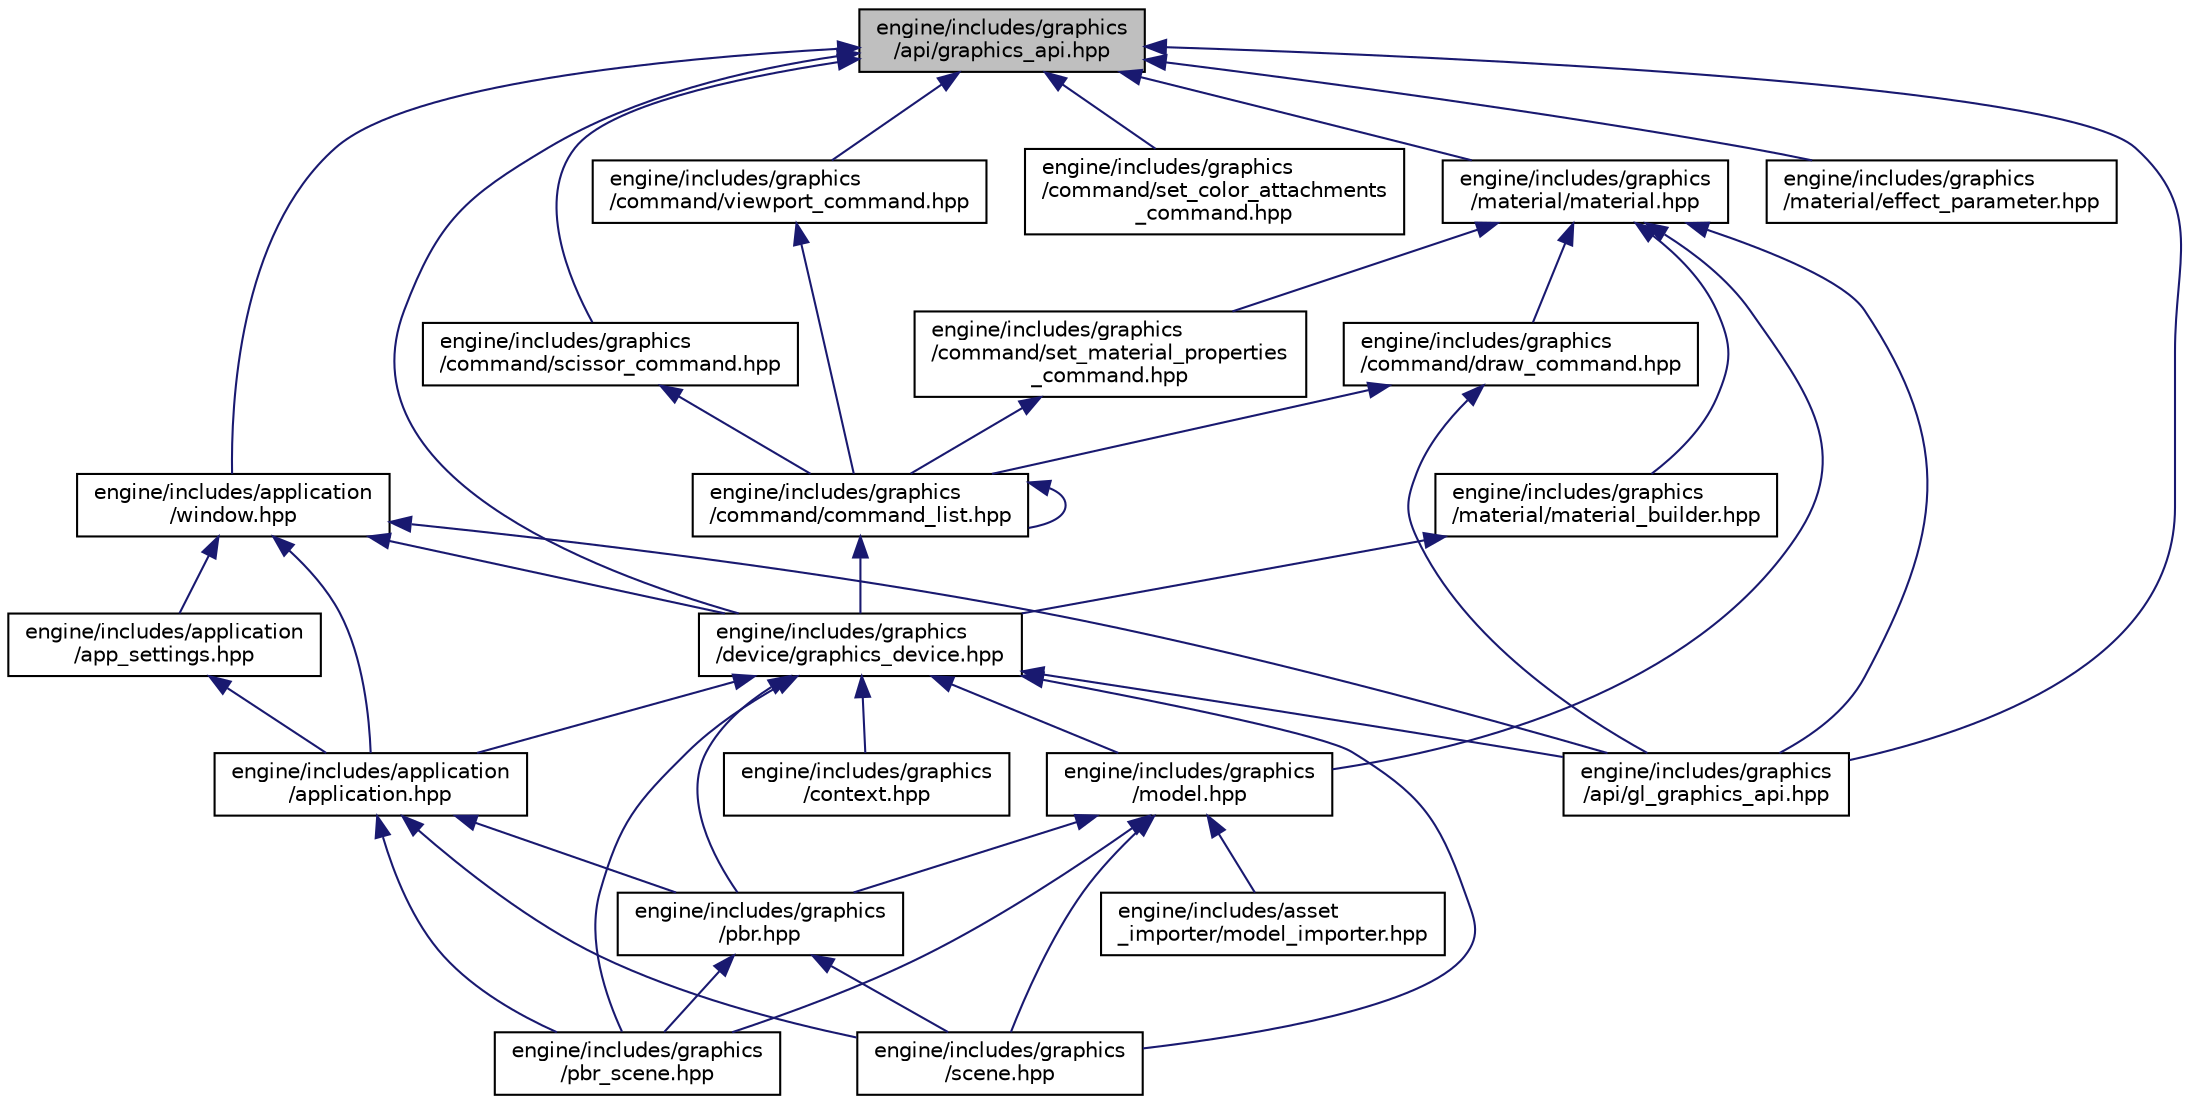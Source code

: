 digraph "engine/includes/graphics/api/graphics_api.hpp"
{
 // LATEX_PDF_SIZE
  edge [fontname="Helvetica",fontsize="10",labelfontname="Helvetica",labelfontsize="10"];
  node [fontname="Helvetica",fontsize="10",shape=record];
  Node23 [label="engine/includes/graphics\l/api/graphics_api.hpp",height=0.2,width=0.4,color="black", fillcolor="grey75", style="filled", fontcolor="black",tooltip=" "];
  Node23 -> Node24 [dir="back",color="midnightblue",fontsize="10",style="solid"];
  Node24 [label="engine/includes/application\l/window.hpp",height=0.2,width=0.4,color="black", fillcolor="white", style="filled",URL="$window_8hpp.html",tooltip=" "];
  Node24 -> Node25 [dir="back",color="midnightblue",fontsize="10",style="solid"];
  Node25 [label="engine/includes/application\l/app_settings.hpp",height=0.2,width=0.4,color="black", fillcolor="white", style="filled",URL="$app__settings_8hpp.html",tooltip=" "];
  Node25 -> Node26 [dir="back",color="midnightblue",fontsize="10",style="solid"];
  Node26 [label="engine/includes/application\l/application.hpp",height=0.2,width=0.4,color="black", fillcolor="white", style="filled",URL="$application_8hpp.html",tooltip=" "];
  Node26 -> Node27 [dir="back",color="midnightblue",fontsize="10",style="solid"];
  Node27 [label="engine/includes/graphics\l/pbr.hpp",height=0.2,width=0.4,color="black", fillcolor="white", style="filled",URL="$pbr_8hpp.html",tooltip=" "];
  Node27 -> Node28 [dir="back",color="midnightblue",fontsize="10",style="solid"];
  Node28 [label="engine/includes/graphics\l/pbr_scene.hpp",height=0.2,width=0.4,color="black", fillcolor="white", style="filled",URL="$pbr__scene_8hpp.html",tooltip=" "];
  Node27 -> Node29 [dir="back",color="midnightblue",fontsize="10",style="solid"];
  Node29 [label="engine/includes/graphics\l/scene.hpp",height=0.2,width=0.4,color="black", fillcolor="white", style="filled",URL="$scene_8hpp.html",tooltip=" "];
  Node26 -> Node28 [dir="back",color="midnightblue",fontsize="10",style="solid"];
  Node26 -> Node29 [dir="back",color="midnightblue",fontsize="10",style="solid"];
  Node24 -> Node26 [dir="back",color="midnightblue",fontsize="10",style="solid"];
  Node24 -> Node30 [dir="back",color="midnightblue",fontsize="10",style="solid"];
  Node30 [label="engine/includes/graphics\l/api/gl_graphics_api.hpp",height=0.2,width=0.4,color="black", fillcolor="white", style="filled",URL="$gl__graphics__api_8hpp.html",tooltip=" "];
  Node24 -> Node31 [dir="back",color="midnightblue",fontsize="10",style="solid"];
  Node31 [label="engine/includes/graphics\l/device/graphics_device.hpp",height=0.2,width=0.4,color="black", fillcolor="white", style="filled",URL="$graphics__device_8hpp.html",tooltip=" "];
  Node31 -> Node26 [dir="back",color="midnightblue",fontsize="10",style="solid"];
  Node31 -> Node30 [dir="back",color="midnightblue",fontsize="10",style="solid"];
  Node31 -> Node32 [dir="back",color="midnightblue",fontsize="10",style="solid"];
  Node32 [label="engine/includes/graphics\l/context.hpp",height=0.2,width=0.4,color="black", fillcolor="white", style="filled",URL="$context_8hpp.html",tooltip=" "];
  Node31 -> Node33 [dir="back",color="midnightblue",fontsize="10",style="solid"];
  Node33 [label="engine/includes/graphics\l/model.hpp",height=0.2,width=0.4,color="black", fillcolor="white", style="filled",URL="$model_8hpp.html",tooltip=" "];
  Node33 -> Node34 [dir="back",color="midnightblue",fontsize="10",style="solid"];
  Node34 [label="engine/includes/asset\l_importer/model_importer.hpp",height=0.2,width=0.4,color="black", fillcolor="white", style="filled",URL="$model__importer_8hpp.html",tooltip=" "];
  Node33 -> Node27 [dir="back",color="midnightblue",fontsize="10",style="solid"];
  Node33 -> Node28 [dir="back",color="midnightblue",fontsize="10",style="solid"];
  Node33 -> Node29 [dir="back",color="midnightblue",fontsize="10",style="solid"];
  Node31 -> Node27 [dir="back",color="midnightblue",fontsize="10",style="solid"];
  Node31 -> Node28 [dir="back",color="midnightblue",fontsize="10",style="solid"];
  Node31 -> Node29 [dir="back",color="midnightblue",fontsize="10",style="solid"];
  Node23 -> Node30 [dir="back",color="midnightblue",fontsize="10",style="solid"];
  Node23 -> Node35 [dir="back",color="midnightblue",fontsize="10",style="solid"];
  Node35 [label="engine/includes/graphics\l/command/scissor_command.hpp",height=0.2,width=0.4,color="black", fillcolor="white", style="filled",URL="$scissor__command_8hpp.html",tooltip=" "];
  Node35 -> Node36 [dir="back",color="midnightblue",fontsize="10",style="solid"];
  Node36 [label="engine/includes/graphics\l/command/command_list.hpp",height=0.2,width=0.4,color="black", fillcolor="white", style="filled",URL="$command__list_8hpp.html",tooltip=" "];
  Node36 -> Node36 [dir="back",color="midnightblue",fontsize="10",style="solid"];
  Node36 -> Node31 [dir="back",color="midnightblue",fontsize="10",style="solid"];
  Node23 -> Node37 [dir="back",color="midnightblue",fontsize="10",style="solid"];
  Node37 [label="engine/includes/graphics\l/command/set_color_attachments\l_command.hpp",height=0.2,width=0.4,color="black", fillcolor="white", style="filled",URL="$set__color__attachments__command_8hpp.html",tooltip=" "];
  Node23 -> Node38 [dir="back",color="midnightblue",fontsize="10",style="solid"];
  Node38 [label="engine/includes/graphics\l/command/viewport_command.hpp",height=0.2,width=0.4,color="black", fillcolor="white", style="filled",URL="$viewport__command_8hpp.html",tooltip=" "];
  Node38 -> Node36 [dir="back",color="midnightblue",fontsize="10",style="solid"];
  Node23 -> Node31 [dir="back",color="midnightblue",fontsize="10",style="solid"];
  Node23 -> Node39 [dir="back",color="midnightblue",fontsize="10",style="solid"];
  Node39 [label="engine/includes/graphics\l/material/effect_parameter.hpp",height=0.2,width=0.4,color="black", fillcolor="white", style="filled",URL="$effect__parameter_8hpp.html",tooltip=" "];
  Node23 -> Node40 [dir="back",color="midnightblue",fontsize="10",style="solid"];
  Node40 [label="engine/includes/graphics\l/material/material.hpp",height=0.2,width=0.4,color="black", fillcolor="white", style="filled",URL="$material_8hpp.html",tooltip=" "];
  Node40 -> Node30 [dir="back",color="midnightblue",fontsize="10",style="solid"];
  Node40 -> Node41 [dir="back",color="midnightblue",fontsize="10",style="solid"];
  Node41 [label="engine/includes/graphics\l/command/draw_command.hpp",height=0.2,width=0.4,color="black", fillcolor="white", style="filled",URL="$draw__command_8hpp.html",tooltip=" "];
  Node41 -> Node30 [dir="back",color="midnightblue",fontsize="10",style="solid"];
  Node41 -> Node36 [dir="back",color="midnightblue",fontsize="10",style="solid"];
  Node40 -> Node42 [dir="back",color="midnightblue",fontsize="10",style="solid"];
  Node42 [label="engine/includes/graphics\l/command/set_material_properties\l_command.hpp",height=0.2,width=0.4,color="black", fillcolor="white", style="filled",URL="$set__material__properties__command_8hpp.html",tooltip=" "];
  Node42 -> Node36 [dir="back",color="midnightblue",fontsize="10",style="solid"];
  Node40 -> Node43 [dir="back",color="midnightblue",fontsize="10",style="solid"];
  Node43 [label="engine/includes/graphics\l/material/material_builder.hpp",height=0.2,width=0.4,color="black", fillcolor="white", style="filled",URL="$material__builder_8hpp.html",tooltip=" "];
  Node43 -> Node31 [dir="back",color="midnightblue",fontsize="10",style="solid"];
  Node40 -> Node33 [dir="back",color="midnightblue",fontsize="10",style="solid"];
}
